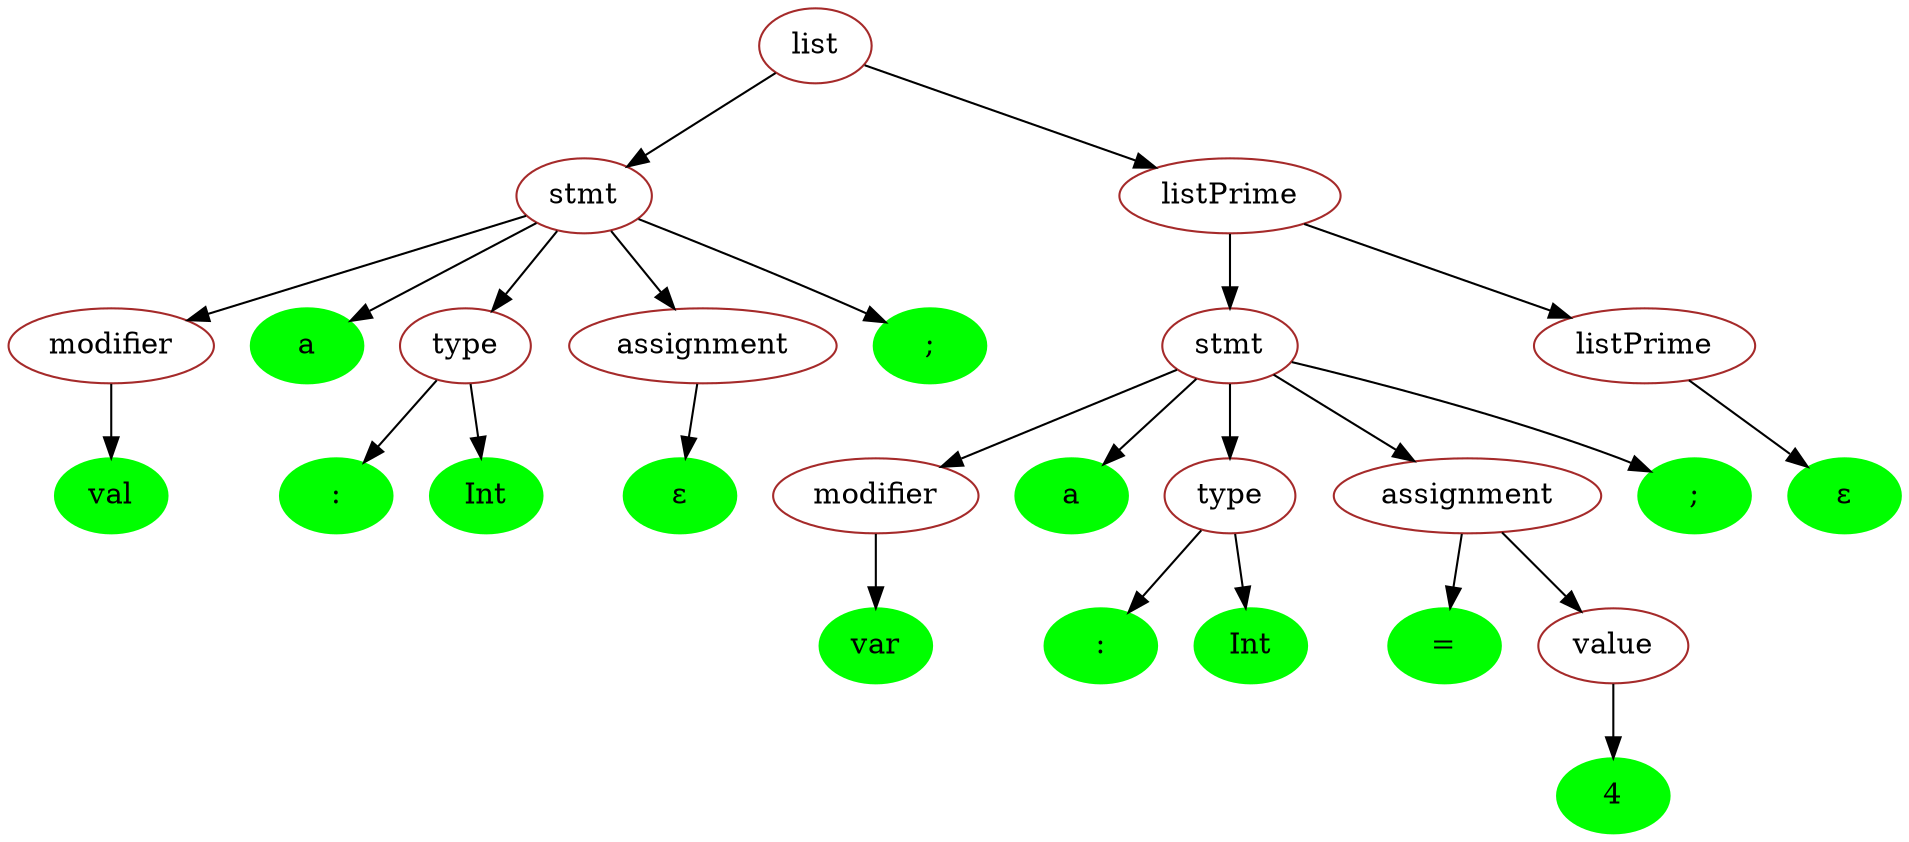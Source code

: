 digraph G {
	0 [label="list", color=brown]
	1 [label="stmt", color=brown]
	0 -> 1
	2 [label="modifier", color=brown]
	1 -> 2
	3 [label="val", style=filled, color=green]
	2 -> 3
	5 [label="a", style=filled, color=green]
	1 -> 5
	7 [label="type", color=brown]
	1 -> 7
	8 [label=":", style=filled, color=green]
	7 -> 8
	10 [label="Int", style=filled, color=green]
	7 -> 10
	12 [label="assignment", color=brown]
	1 -> 12
	13 [label="ε", style=filled, color=green]
	12 -> 13
	15 [label=";", style=filled, color=green]
	1 -> 15
	17 [label="listPrime", color=brown]
	0 -> 17
	18 [label="stmt", color=brown]
	17 -> 18
	19 [label="modifier", color=brown]
	18 -> 19
	20 [label="var", style=filled, color=green]
	19 -> 20
	22 [label="a", style=filled, color=green]
	18 -> 22
	24 [label="type", color=brown]
	18 -> 24
	25 [label=":", style=filled, color=green]
	24 -> 25
	27 [label="Int", style=filled, color=green]
	24 -> 27
	29 [label="assignment", color=brown]
	18 -> 29
	30 [label="=", style=filled, color=green]
	29 -> 30
	32 [label="value", color=brown]
	29 -> 32
	33 [label="4", style=filled, color=green]
	32 -> 33
	35 [label=";", style=filled, color=green]
	18 -> 35
	37 [label="listPrime", color=brown]
	17 -> 37
	38 [label="ε", style=filled, color=green]
	37 -> 38
}